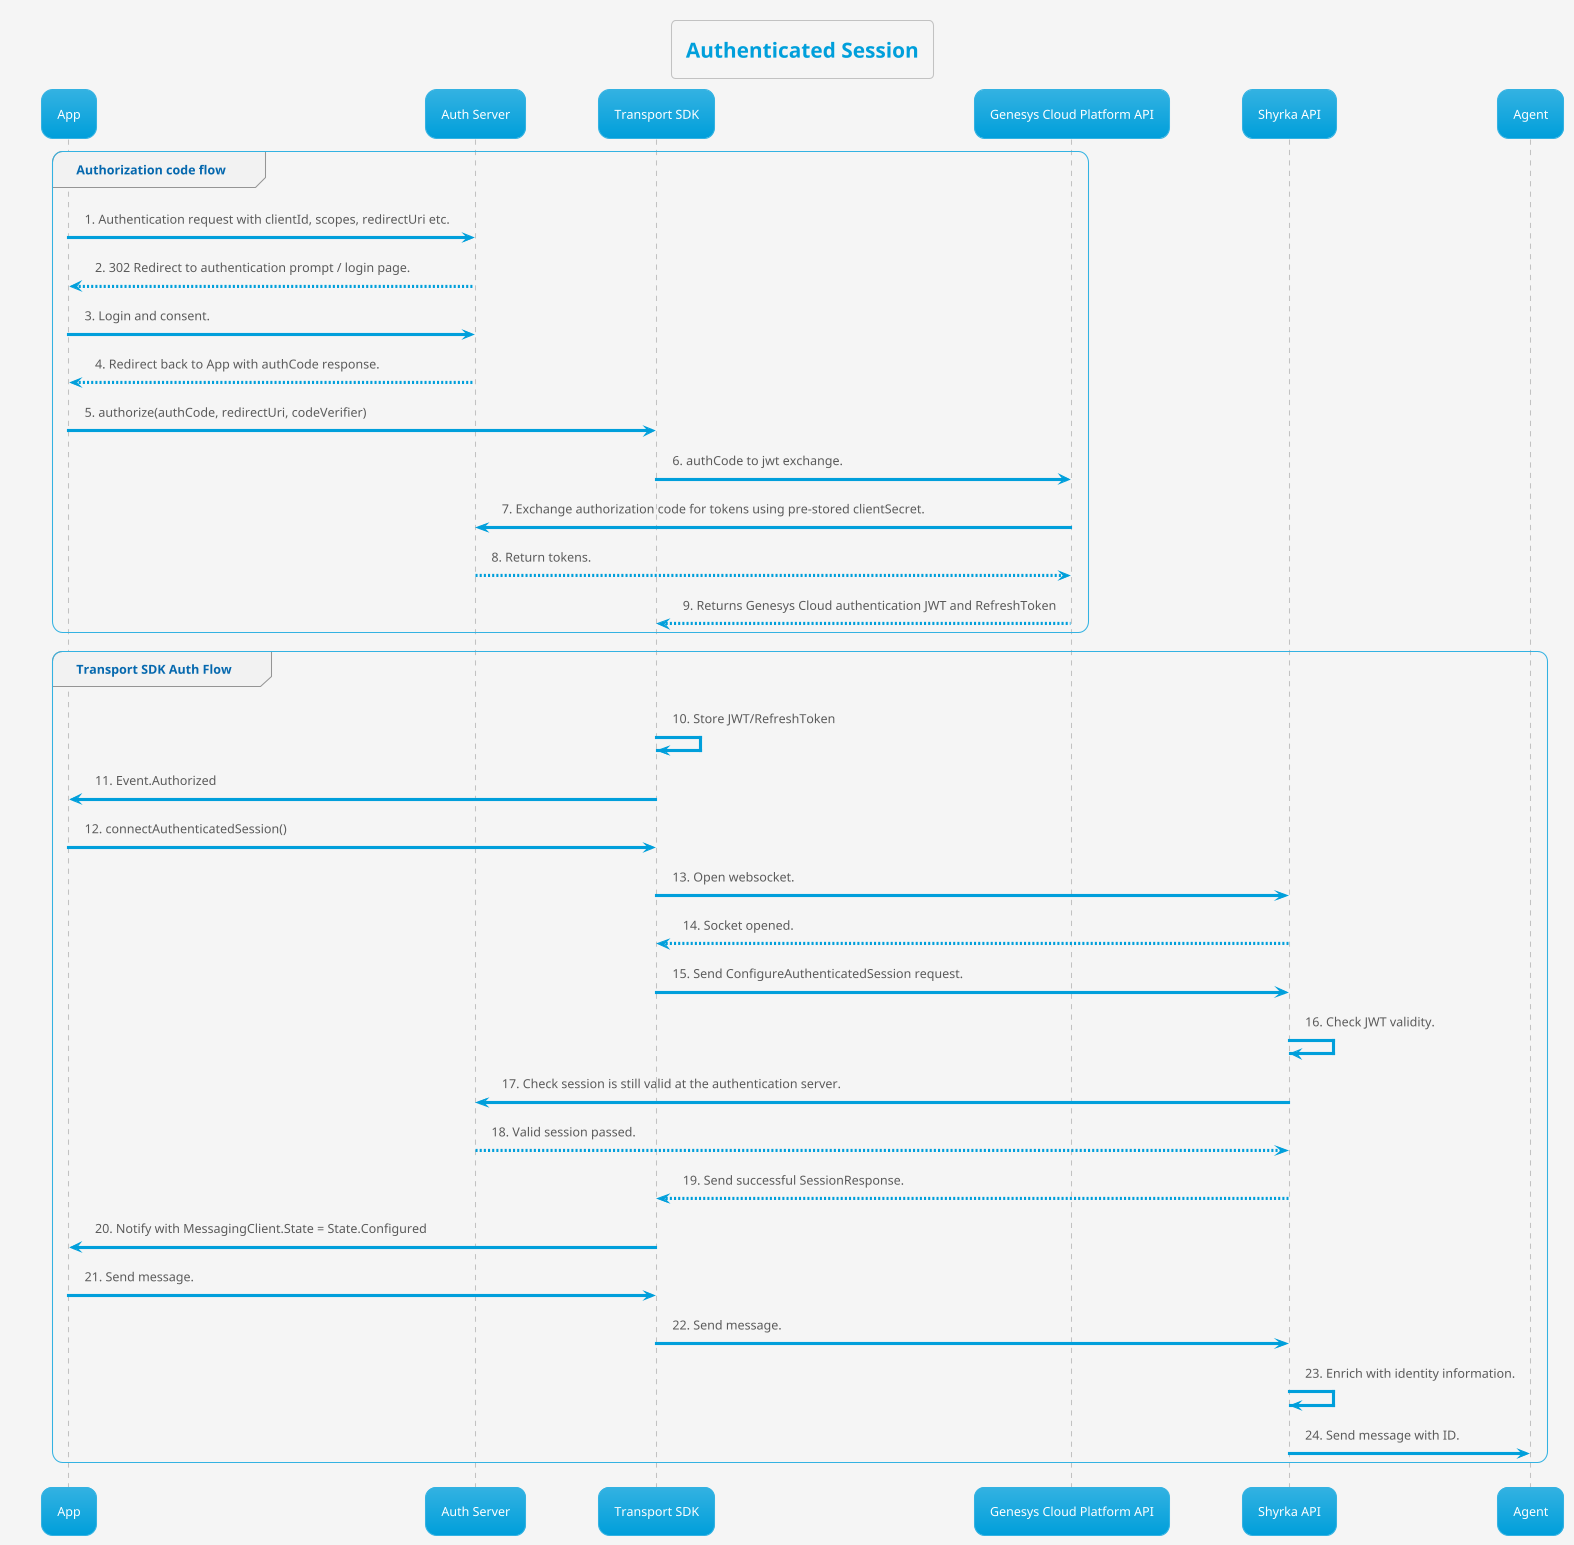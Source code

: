 @startuml
'https://plantuml.com/sequence-diagram

!theme bluegray
!pragma teoz true

skinparam backgroundColor #whitesmoke
title Authenticated Session

participant App
participant "Auth Server"
participant "Transport SDK"
participant "Genesys Cloud Platform API"
participant "Shyrka API"
participant Agent

group Authorization code flow
    App -> "Auth Server" : 1. Authentication request with clientId, scopes, redirectUri etc.
    "Auth Server" --> App : 2. 302 Redirect to authentication prompt / login page.
    App -> "Auth Server" : 3. Login and consent.
    "Auth Server" --> App : 4. Redirect back to App with authCode response.
    App -> "Transport SDK" : 5. authorize(authCode, redirectUri, codeVerifier)
    "Transport SDK" -> "Genesys Cloud Platform API" : 6. authCode to jwt exchange.
    "Genesys Cloud Platform API" -> "Auth Server" : 7. Exchange authorization code for tokens using pre-stored clientSecret.
    "Auth Server" --> "Genesys Cloud Platform API" : 8. Return tokens.
    "Genesys Cloud Platform API" --> "Transport SDK" : 9. Returns Genesys Cloud authentication JWT and RefreshToken
end

group Transport SDK Auth Flow
    "Transport SDK" -> "Transport SDK" : 10. Store JWT/RefreshToken
    "Transport SDK" -> App : 11. Event.Authorized
    App -> "Transport SDK" : 12. connectAuthenticatedSession()
    "Transport SDK" -> "Shyrka API" : 13. Open websocket.
    "Shyrka API" --> "Transport SDK" : 14. Socket opened.
    "Transport SDK" -> "Shyrka API" : 15. Send ConfigureAuthenticatedSession request.
    "Shyrka API" -> "Shyrka API" : 16. Check JWT validity.
    "Shyrka API" -> "Auth Server" : 17. Check session is still valid at the authentication server.
    "Auth Server" --> "Shyrka API" : 18. Valid session passed.
    "Shyrka API" --> "Transport SDK" : 19. Send successful SessionResponse.
    "Transport SDK" -> App : 20. Notify with MessagingClient.State = State.Configured
    App -> "Transport SDK" : 21. Send message.
    "Transport SDK" -> "Shyrka API" : 22. Send message.
    "Shyrka API" -> "Shyrka API" : 23. Enrich with identity information.
    "Shyrka API" -> Agent : 24. Send message with ID.
end


@enduml
